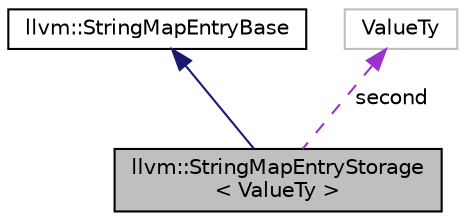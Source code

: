 digraph "llvm::StringMapEntryStorage&lt; ValueTy &gt;"
{
 // LATEX_PDF_SIZE
  bgcolor="transparent";
  edge [fontname="Helvetica",fontsize="10",labelfontname="Helvetica",labelfontsize="10"];
  node [fontname="Helvetica",fontsize="10",shape=record];
  Node1 [label="llvm::StringMapEntryStorage\l\< ValueTy \>",height=0.2,width=0.4,color="black", fillcolor="grey75", style="filled", fontcolor="black",tooltip="StringMapEntryStorage - Holds the value in a StringMapEntry."];
  Node2 -> Node1 [dir="back",color="midnightblue",fontsize="10",style="solid",fontname="Helvetica"];
  Node2 [label="llvm::StringMapEntryBase",height=0.2,width=0.4,color="black",URL="$classllvm_1_1StringMapEntryBase.html",tooltip="StringMapEntryBase - Shared base class of StringMapEntry instances."];
  Node3 -> Node1 [dir="back",color="darkorchid3",fontsize="10",style="dashed",label=" second" ,fontname="Helvetica"];
  Node3 [label="ValueTy",height=0.2,width=0.4,color="grey75",tooltip=" "];
}
